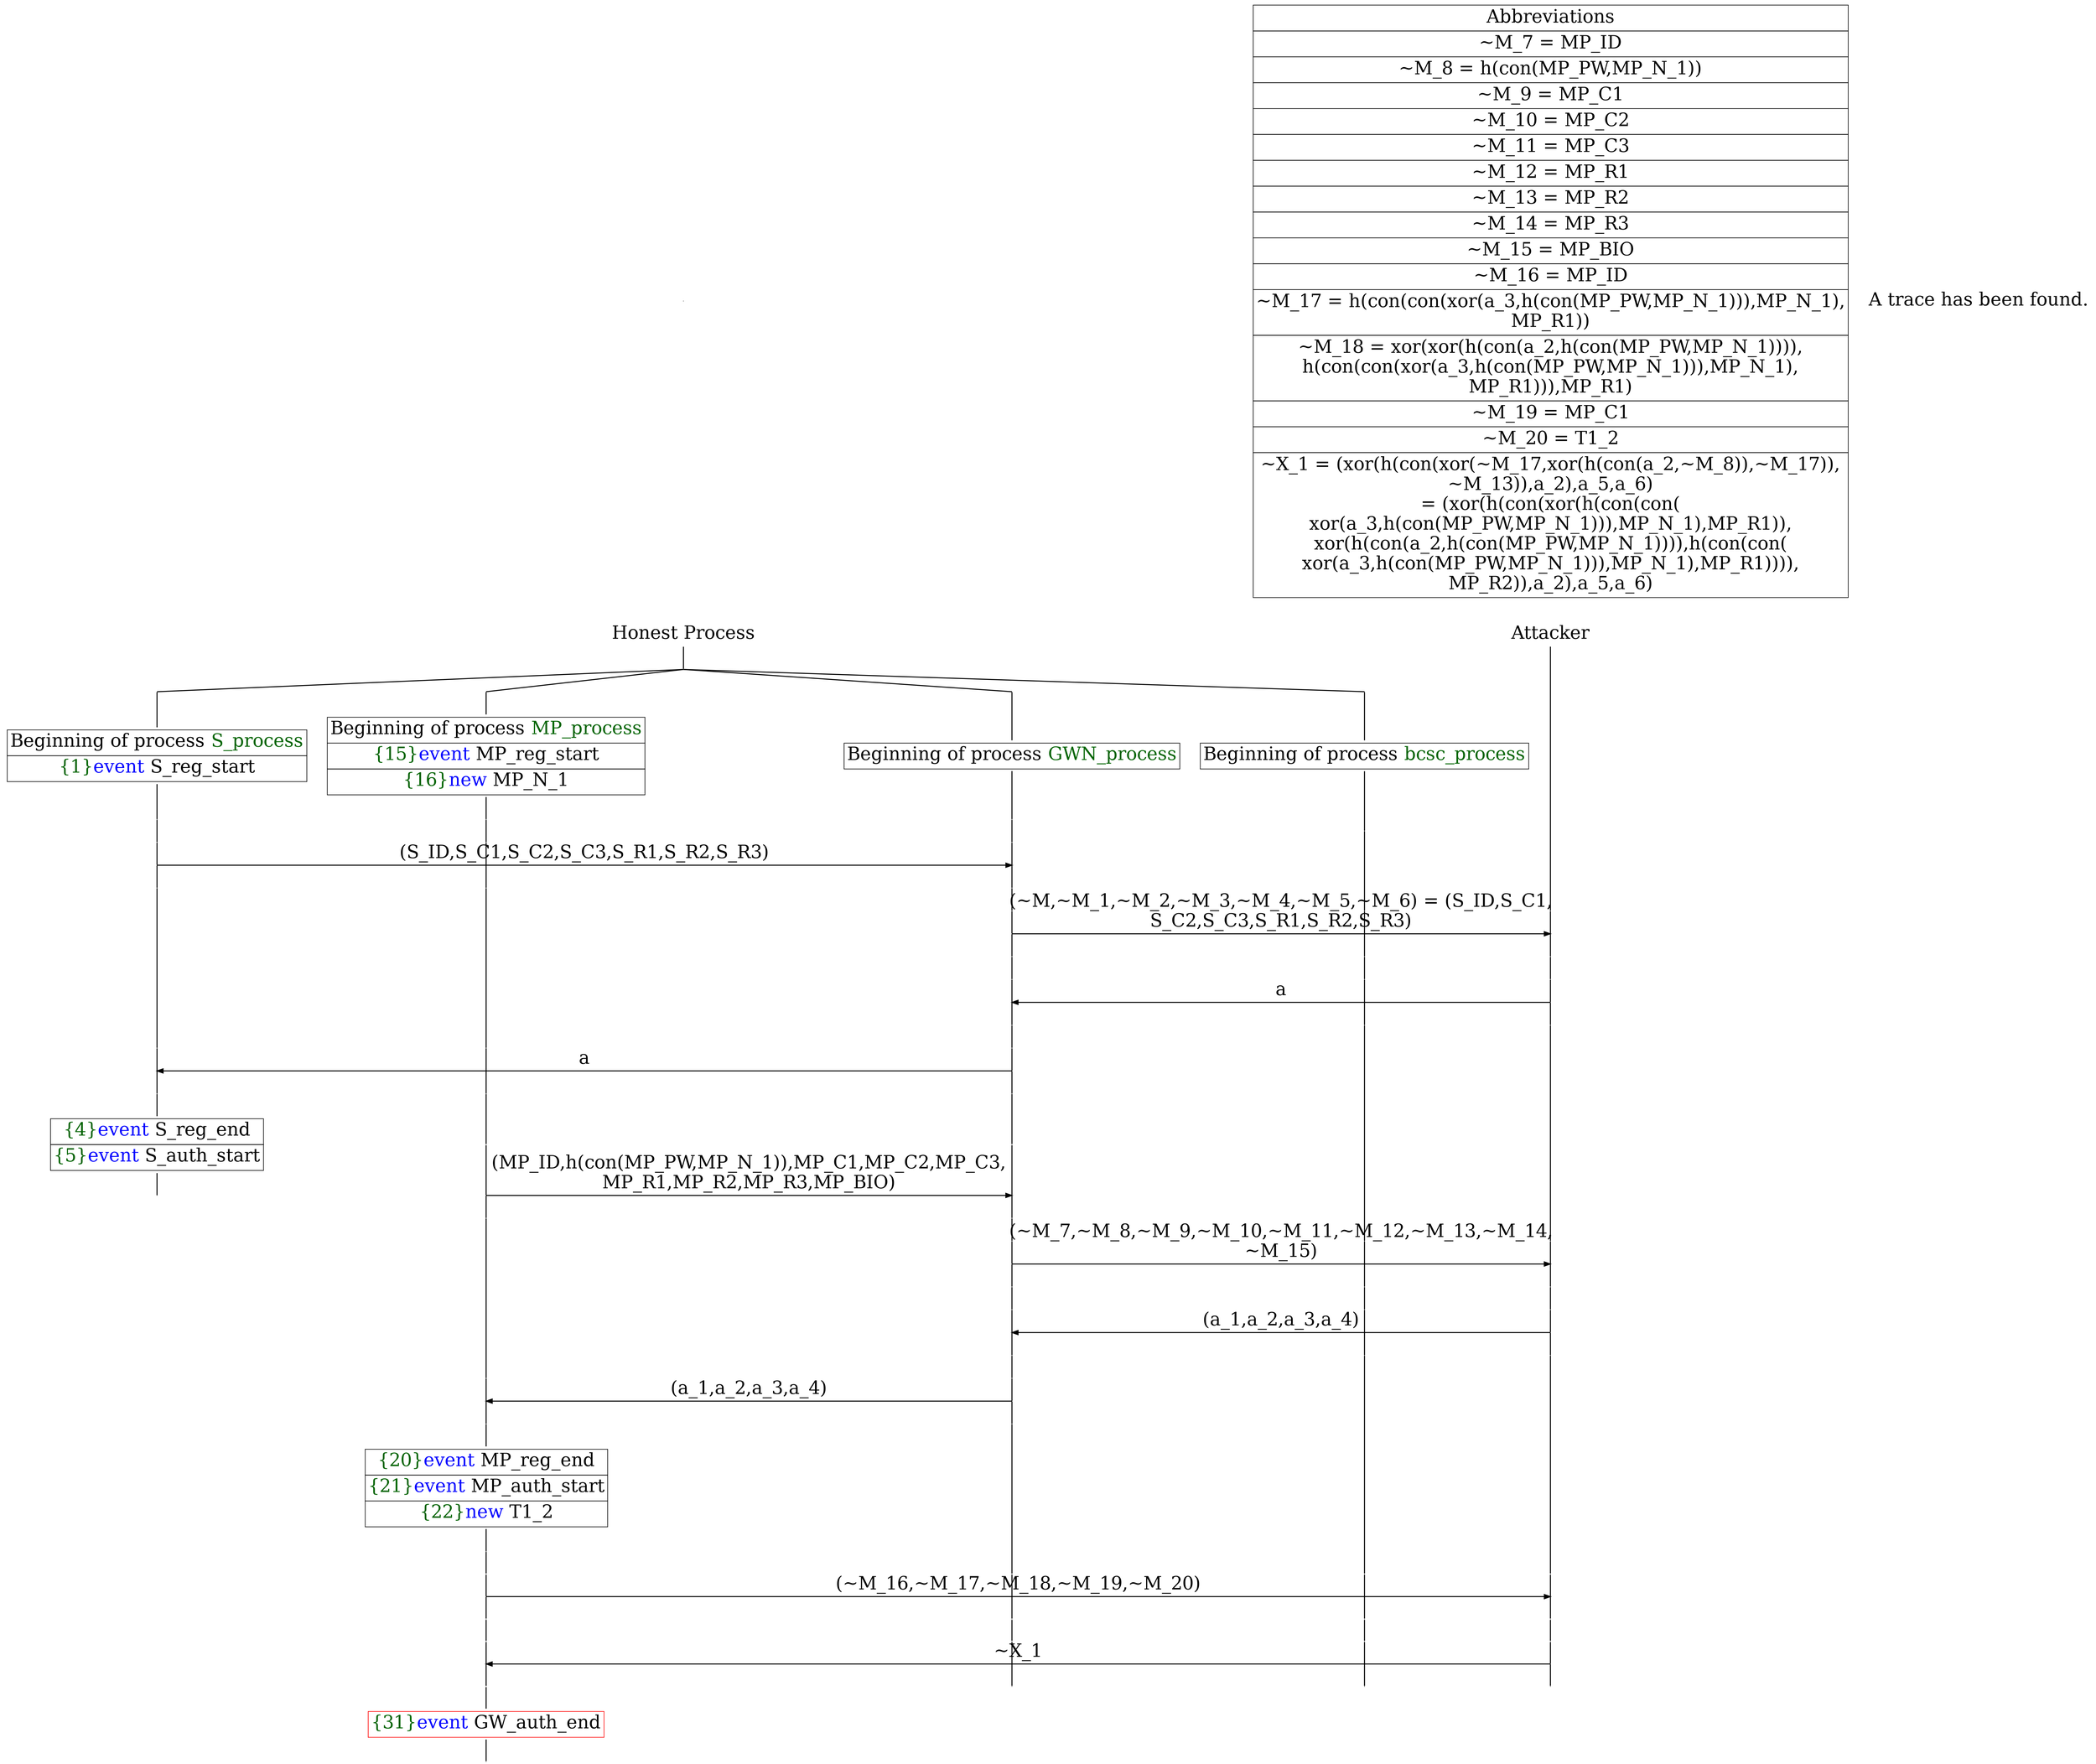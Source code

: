 digraph {
graph [ordering = out]
edge [arrowhead = none, penwidth = 1.6, fontsize = 30]
node [shape = point, width = 0, height = 0, fontsize = 30]
Trace<br/>
[label = <A trace has been found.<br/>
>, shape = plaintext]
P0__0 [label = "Honest Process", shape = plaintext]
P__0 [label = "Attacker", shape = plaintext]
Trace -> P0__0 [label = "", style = invisible, weight = 100]{rank = same; P0__0 P__0}
P0__0 -> P0__1 [label = <>, weight = 100]
/*RPar */
P0__1 -> P0_3__1 [label = <>]
P0__1 -> P0_2__1 [label = <>]
P0__1 -> P0_1__1 [label = <>]
P0__1 -> P0_0__1 [label = <>]
P0__1 [label = "", fixedsize = false, width = 0, height = 0, shape = none]
{rank = same; P0_0__1 P0_1__1 P0_2__1 P0_3__1}
P0_0__1 -> P0_0__2 [label = <>, weight = 100]
P0_0__2 [shape = plaintext, label = <<TABLE BORDER="0" CELLBORDER="1" CELLSPACING="0" CELLPADDING="4"> <TR><TD>Beginning of process <FONT COLOR="darkgreen">bcsc_process</FONT></TD></TR></TABLE>>]
P0_0__2 -> P0_0__3 [label = <>, weight = 100]
P0_1__1 -> P0_1__2 [label = <>, weight = 100]
P0_1__2 [shape = plaintext, label = <<TABLE BORDER="0" CELLBORDER="1" CELLSPACING="0" CELLPADDING="4"> <TR><TD>Beginning of process <FONT COLOR="darkgreen">GWN_process</FONT></TD></TR></TABLE>>]
P0_1__2 -> P0_1__3 [label = <>, weight = 100]
P0_2__1 -> P0_2__2 [label = <>, weight = 100]
P0_2__2 [shape = plaintext, label = <<TABLE BORDER="0" CELLBORDER="1" CELLSPACING="0" CELLPADDING="4"> <TR><TD>Beginning of process <FONT COLOR="darkgreen">MP_process</FONT></TD></TR><TR><TD><FONT COLOR="darkgreen">{15}</FONT><FONT COLOR="blue">event</FONT> MP_reg_start</TD></TR><TR><TD><FONT COLOR="darkgreen">{16}</FONT><FONT COLOR="blue">new </FONT>MP_N_1</TD></TR></TABLE>>]
P0_2__2 -> P0_2__3 [label = <>, weight = 100]
P0_3__1 -> P0_3__2 [label = <>, weight = 100]
P0_3__2 [shape = plaintext, label = <<TABLE BORDER="0" CELLBORDER="1" CELLSPACING="0" CELLPADDING="4"> <TR><TD>Beginning of process <FONT COLOR="darkgreen">S_process</FONT></TD></TR><TR><TD><FONT COLOR="darkgreen">{1}</FONT><FONT COLOR="blue">event</FONT> S_reg_start</TD></TR></TABLE>>]
P0_3__2 -> P0_3__3 [label = <>, weight = 100]
P0_3__3 -> P0_3__4 [label = <>, weight = 100]
P0_2__3 -> P0_2__4 [label = <>, weight = 100]
P0_1__3 -> P0_1__4 [label = <>, weight = 100]
{rank = same; P0_1__4 P0_2__4 P0_3__4}
P0_3__4 -> P0_3__5 [label = <>, weight = 100]
P0_1__4 -> P0_1__5 [label = <>, weight = 100]
{rank = same; P0_1__5 P0_3__5}
P0_3__5 -> P0_1__5 [label = <(S_ID,S_C1,S_C2,S_C3,S_R1,S_R2,S_R3)>, arrowhead = normal]
P0_3__5 -> P0_3__6 [label = <>, weight = 100]
P0_2__4 -> P0_2__5 [label = <>, weight = 100]
P0_1__5 -> P0_1__6 [label = <>, weight = 100]
{rank = same; P0_1__6 P0_2__5 P0_3__6}
P0_1__6 -> P0_1__7 [label = <>, weight = 100]
P0_0__3 -> P0_0__4 [label = <>, weight = 100]
P__0 -> P__1 [label = <>, weight = 100]
{rank = same; P__1 P0_0__4 P0_1__7}
P0_1__7 -> P0_1__8 [label = <>, weight = 100]
P__1 -> P__2 [label = <>, weight = 100]
{rank = same; P__2 P0_1__8}
P0_1__8 -> P__2 [label = <(~M,~M_1,~M_2,~M_3,~M_4,~M_5,~M_6) = (S_ID,S_C1,<br/>
S_C2,S_C3,S_R1,S_R2,S_R3)>, arrowhead = normal]
P0_1__8 -> P0_1__9 [label = <>, weight = 100]
P0_0__4 -> P0_0__5 [label = <>, weight = 100]
P__2 -> P__3 [label = <>, weight = 100]
{rank = same; P__3 P0_0__5 P0_1__9}
P0_1__9 -> P0_1__10 [label = <>, weight = 100]
P0_0__5 -> P0_0__6 [label = <>, weight = 100]
P__3 -> P__4 [label = <>, weight = 100]
{rank = same; P__4 P0_0__6 P0_1__10}
P0_1__10 -> P0_1__11 [label = <>, weight = 100]
P__4 -> P__5 [label = <>, weight = 100]
{rank = same; P__5 P0_1__11}
P0_1__11 -> P__5 [label = <a>, dir = back, arrowhead = normal]
P0_1__11 -> P0_1__12 [label = <>, weight = 100]
P0_0__6 -> P0_0__7 [label = <>, weight = 100]
P__5 -> P__6 [label = <>, weight = 100]
{rank = same; P__6 P0_0__7 P0_1__12}
P0_3__6 -> P0_3__7 [label = <>, weight = 100]
P0_2__5 -> P0_2__6 [label = <>, weight = 100]
P0_1__12 -> P0_1__13 [label = <>, weight = 100]
{rank = same; P0_1__13 P0_2__6 P0_3__7}
P0_3__7 -> P0_3__8 [label = <>, weight = 100]
P0_1__13 -> P0_1__14 [label = <>, weight = 100]
{rank = same; P0_1__14 P0_3__8}
P0_3__8 -> P0_1__14 [label = <a>, dir = back, arrowhead = normal]
P0_3__8 -> P0_3__9 [label = <>, weight = 100]
P0_2__6 -> P0_2__7 [label = <>, weight = 100]
P0_1__14 -> P0_1__15 [label = <>, weight = 100]
{rank = same; P0_1__15 P0_2__7 P0_3__9}
P0_3__9 -> P0_3__10 [label = <>, weight = 100]
P0_3__10 [shape = plaintext, label = <<TABLE BORDER="0" CELLBORDER="1" CELLSPACING="0" CELLPADDING="4"> <TR><TD><FONT COLOR="darkgreen">{4}</FONT><FONT COLOR="blue">event</FONT> S_reg_end</TD></TR><TR><TD><FONT COLOR="darkgreen">{5}</FONT><FONT COLOR="blue">event</FONT> S_auth_start</TD></TR></TABLE>>]
P0_3__10 -> P0_3__11 [label = <>, weight = 100]
P0_2__7 -> P0_2__8 [label = <>, weight = 100]
P0_1__15 -> P0_1__16 [label = <>, weight = 100]
{rank = same; P0_1__16 P0_2__8}
P0_2__8 -> P0_2__9 [label = <>, weight = 100]
P0_1__16 -> P0_1__17 [label = <>, weight = 100]
{rank = same; P0_1__17 P0_2__9}
P0_2__9 -> P0_1__17 [label = <(MP_ID,h(con(MP_PW,MP_N_1)),MP_C1,MP_C2,MP_C3,<br/>
MP_R1,MP_R2,MP_R3,MP_BIO)>, arrowhead = normal]
P0_2__9 -> P0_2__10 [label = <>, weight = 100]
P0_1__17 -> P0_1__18 [label = <>, weight = 100]
{rank = same; P0_1__18 P0_2__10}
P0_1__18 -> P0_1__19 [label = <>, weight = 100]
P0_0__7 -> P0_0__8 [label = <>, weight = 100]
P__6 -> P__7 [label = <>, weight = 100]
{rank = same; P__7 P0_0__8 P0_1__19}
P0_1__19 -> P0_1__20 [label = <>, weight = 100]
P__7 -> P__8 [label = <>, weight = 100]
{rank = same; P__8 P0_1__20}
P0_1__20 -> P__8 [label = <(~M_7,~M_8,~M_9,~M_10,~M_11,~M_12,~M_13,~M_14,<br/>
~M_15)>, arrowhead = normal]
P0_1__20 -> P0_1__21 [label = <>, weight = 100]
P0_0__8 -> P0_0__9 [label = <>, weight = 100]
P__8 -> P__9 [label = <>, weight = 100]
{rank = same; P__9 P0_0__9 P0_1__21}
P0_1__21 -> P0_1__22 [label = <>, weight = 100]
P0_0__9 -> P0_0__10 [label = <>, weight = 100]
P__9 -> P__10 [label = <>, weight = 100]
{rank = same; P__10 P0_0__10 P0_1__22}
P0_1__22 -> P0_1__23 [label = <>, weight = 100]
P__10 -> P__11 [label = <>, weight = 100]
{rank = same; P__11 P0_1__23}
P0_1__23 -> P__11 [label = <(a_1,a_2,a_3,a_4)>, dir = back, arrowhead = normal]
P0_1__23 -> P0_1__24 [label = <>, weight = 100]
P0_0__10 -> P0_0__11 [label = <>, weight = 100]
P__11 -> P__12 [label = <>, weight = 100]
{rank = same; P__12 P0_0__11 P0_1__24}
P0_2__10 -> P0_2__11 [label = <>, weight = 100]
P0_1__24 -> P0_1__25 [label = <>, weight = 100]
{rank = same; P0_1__25 P0_2__11}
P0_2__11 -> P0_2__12 [label = <>, weight = 100]
P0_1__25 -> P0_1__26 [label = <>, weight = 100]
{rank = same; P0_1__26 P0_2__12}
P0_2__12 -> P0_1__26 [label = <(a_1,a_2,a_3,a_4)>, dir = back, arrowhead = normal]
P0_2__12 -> P0_2__13 [label = <>, weight = 100]
P0_1__26 -> P0_1__27 [label = <>, weight = 100]
{rank = same; P0_1__27 P0_2__13}
P0_2__13 -> P0_2__14 [label = <>, weight = 100]
P0_2__14 [shape = plaintext, label = <<TABLE BORDER="0" CELLBORDER="1" CELLSPACING="0" CELLPADDING="4"> <TR><TD><FONT COLOR="darkgreen">{20}</FONT><FONT COLOR="blue">event</FONT> MP_reg_end</TD></TR><TR><TD><FONT COLOR="darkgreen">{21}</FONT><FONT COLOR="blue">event</FONT> MP_auth_start</TD></TR><TR><TD><FONT COLOR="darkgreen">{22}</FONT><FONT COLOR="blue">new </FONT>T1_2</TD></TR></TABLE>>]
P0_2__14 -> P0_2__15 [label = <>, weight = 100]
P0_2__15 -> P0_2__16 [label = <>, weight = 100]
P0_1__27 -> P0_1__28 [label = <>, weight = 100]
P0_0__11 -> P0_0__12 [label = <>, weight = 100]
P__12 -> P__13 [label = <>, weight = 100]
{rank = same; P__13 P0_0__12 P0_1__28 P0_2__16}
P0_2__16 -> P0_2__17 [label = <>, weight = 100]
P__13 -> P__14 [label = <>, weight = 100]
{rank = same; P__14 P0_2__17}
P0_2__17 -> P__14 [label = <(~M_16,~M_17,~M_18,~M_19,~M_20)>, arrowhead = normal]
P0_2__17 -> P0_2__18 [label = <>, weight = 100]
P0_1__28 -> P0_1__29 [label = <>, weight = 100]
P0_0__12 -> P0_0__13 [label = <>, weight = 100]
P__14 -> P__15 [label = <>, weight = 100]
{rank = same; P__15 P0_0__13 P0_1__29 P0_2__18}
P0_2__18 -> P0_2__19 [label = <>, weight = 100]
P0_1__29 -> P0_1__30 [label = <>, weight = 100]
P0_0__13 -> P0_0__14 [label = <>, weight = 100]
P__15 -> P__16 [label = <>, weight = 100]
{rank = same; P__16 P0_0__14 P0_1__30 P0_2__19}
P0_2__19 -> P0_2__20 [label = <>, weight = 100]
P__16 -> P__17 [label = <>, weight = 100]
{rank = same; P__17 P0_2__20}
P0_2__20 -> P__17 [label = <~X_1>, dir = back, arrowhead = normal]
P0_2__20 -> P0_2__21 [label = <>, weight = 100]
P0_1__30 -> P0_1__31 [label = <>, weight = 100]
P0_0__14 -> P0_0__15 [label = <>, weight = 100]
P__17 -> P__18 [label = <>, weight = 100]
{rank = same; P__18 P0_0__15 P0_1__31 P0_2__21}
P0_2__21 -> P0_2__22 [label = <>, weight = 100]
P0_2__22 [color = red, shape = plaintext, label = <<TABLE BORDER="0" CELLBORDER="1" CELLSPACING="0" CELLPADDING="4"> <TR><TD><FONT COLOR="darkgreen">{31}</FONT><FONT COLOR="blue">event</FONT> GW_auth_end</TD></TR></TABLE>>]
P0_2__22 -> P0_2__23 [label = <>, weight = 100]
Abbrev [shape = plaintext, label = <<TABLE BORDER="0" CELLBORDER="1" CELLSPACING="0" CELLPADDING="4"><TR> <TD> Abbreviations </TD></TR><TR><TD>~M_7 = MP_ID</TD></TR><TR><TD>~M_8 = h(con(MP_PW,MP_N_1))</TD></TR><TR><TD>~M_9 = MP_C1</TD></TR><TR><TD>~M_10 = MP_C2</TD></TR><TR><TD>~M_11 = MP_C3</TD></TR><TR><TD>~M_12 = MP_R1</TD></TR><TR><TD>~M_13 = MP_R2</TD></TR><TR><TD>~M_14 = MP_R3</TD></TR><TR><TD>~M_15 = MP_BIO</TD></TR><TR><TD>~M_16 = MP_ID</TD></TR><TR><TD>~M_17 = h(con(con(xor(a_3,h(con(MP_PW,MP_N_1))),MP_N_1),<br/>
MP_R1))</TD></TR><TR><TD>~M_18 = xor(xor(h(con(a_2,h(con(MP_PW,MP_N_1)))),<br/>
h(con(con(xor(a_3,h(con(MP_PW,MP_N_1))),MP_N_1),<br/>
MP_R1))),MP_R1)</TD></TR><TR><TD>~M_19 = MP_C1</TD></TR><TR><TD>~M_20 = T1_2</TD></TR><TR><TD>~X_1 = (xor(h(con(xor(~M_17,xor(h(con(a_2,~M_8)),~M_17)),<br/>
~M_13)),a_2),a_5,a_6)<br/>
= (xor(h(con(xor(h(con(con(<br/>
xor(a_3,h(con(MP_PW,MP_N_1))),MP_N_1),MP_R1)),<br/>
xor(h(con(a_2,h(con(MP_PW,MP_N_1)))),h(con(con(<br/>
xor(a_3,h(con(MP_PW,MP_N_1))),MP_N_1),MP_R1)))),<br/>
MP_R2)),a_2),a_5,a_6)</TD></TR></TABLE>>]Abbrev -> P__0 [style = invisible, weight =100]}